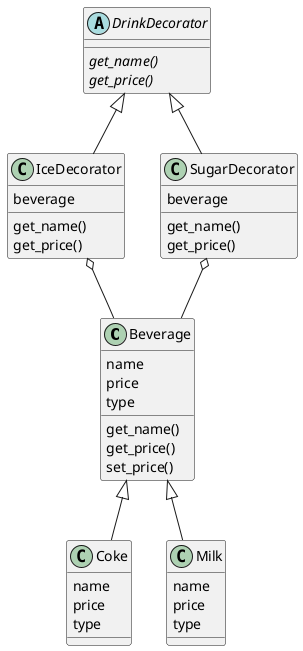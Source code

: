 @startuml

class Beverage {
    name
    price
    type
    get_name()
    get_price()
    set_price()
}

class Coke {
    name
    price
    type
}

class Milk {
    name
    price
    type
}

Beverage <|-- Coke
Beverage <|-- Milk

abstract class DrinkDecorator {
    {abstract} get_name()
    {abstract} get_price()
}

class IceDecorator {
    beverage
    get_name()
    get_price()
}

class SugarDecorator {
    beverage
    get_name()
    get_price()
}

DrinkDecorator <|-- IceDecorator
DrinkDecorator <|-- SugarDecorator
IceDecorator o-- Beverage
SugarDecorator o-- Beverage

@enduml